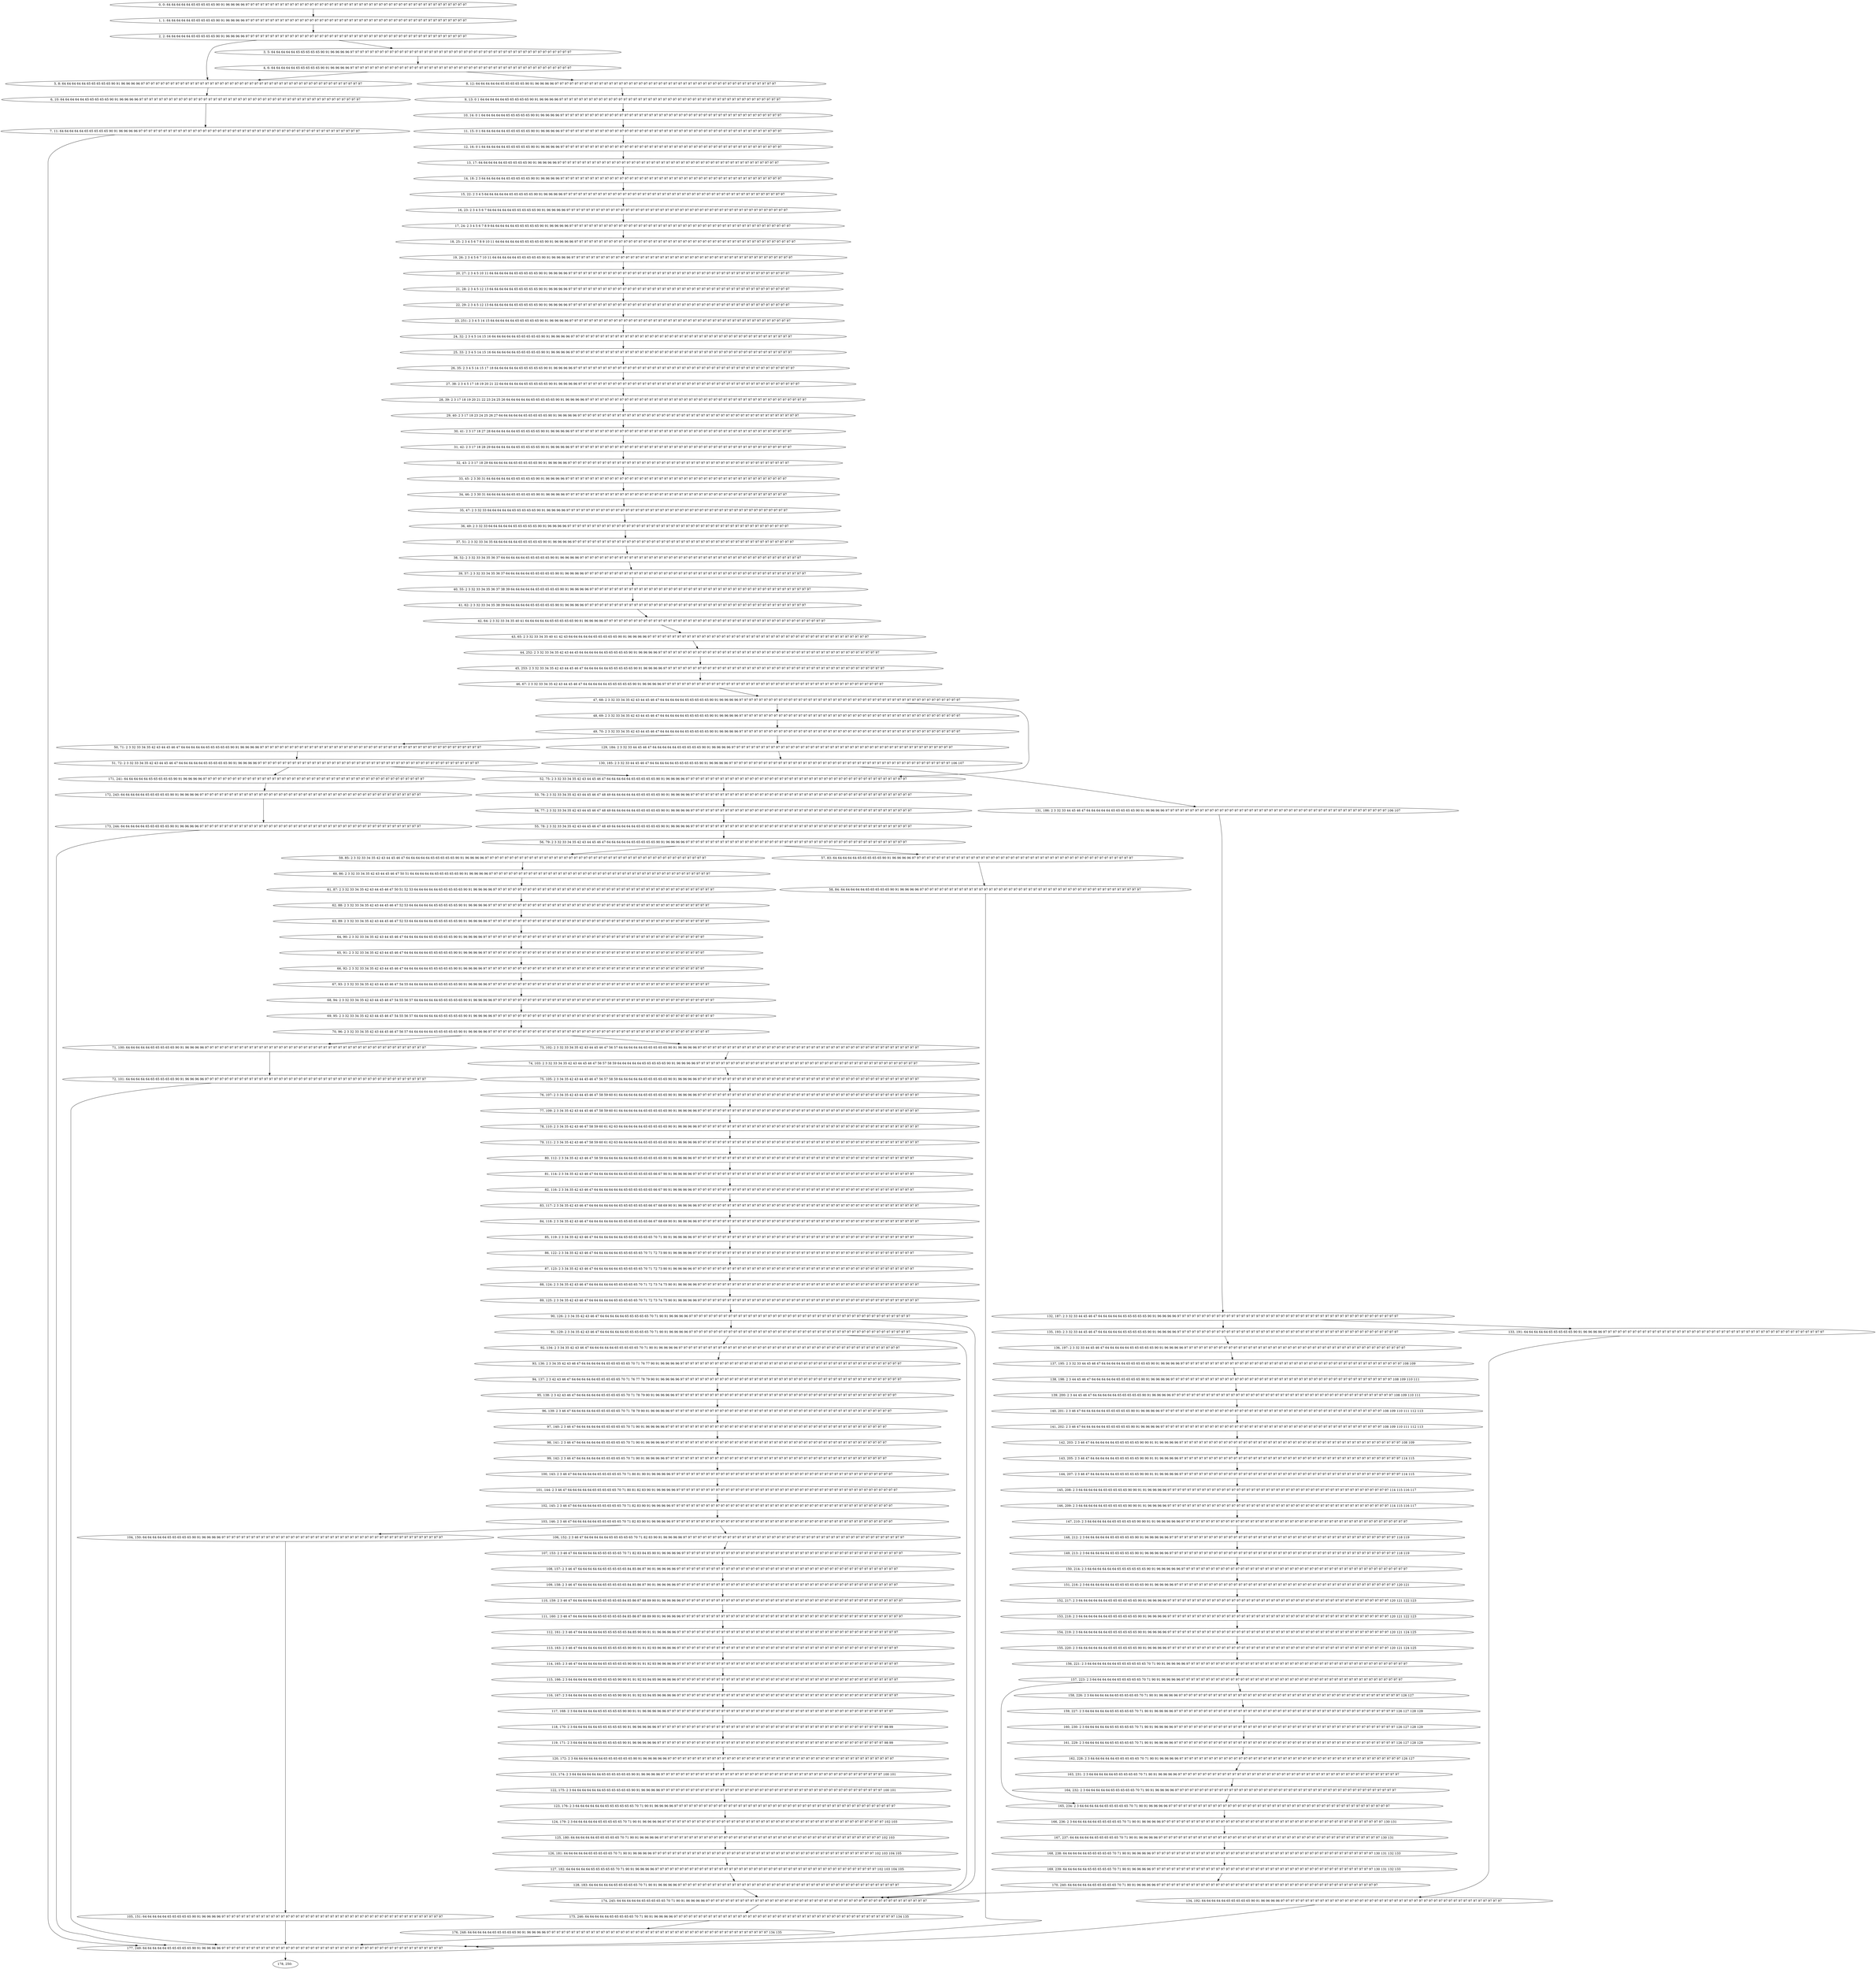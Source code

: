 digraph G {
0[label="0, 0: 64 64 64 64 64 65 65 65 65 65 90 91 96 96 96 96 97 97 97 97 97 97 97 97 97 97 97 97 97 97 97 97 97 97 97 97 97 97 97 97 97 97 97 97 97 97 97 97 97 97 97 97 97 97 97 97 97 97 97 97 97 "];
1[label="1, 1: 64 64 64 64 64 65 65 65 65 65 90 91 96 96 96 96 97 97 97 97 97 97 97 97 97 97 97 97 97 97 97 97 97 97 97 97 97 97 97 97 97 97 97 97 97 97 97 97 97 97 97 97 97 97 97 97 97 97 97 97 97 "];
2[label="2, 2: 64 64 64 64 64 65 65 65 65 65 90 91 96 96 96 96 97 97 97 97 97 97 97 97 97 97 97 97 97 97 97 97 97 97 97 97 97 97 97 97 97 97 97 97 97 97 97 97 97 97 97 97 97 97 97 97 97 97 97 97 97 "];
3[label="3, 5: 64 64 64 64 64 65 65 65 65 65 90 91 96 96 96 96 97 97 97 97 97 97 97 97 97 97 97 97 97 97 97 97 97 97 97 97 97 97 97 97 97 97 97 97 97 97 97 97 97 97 97 97 97 97 97 97 97 97 97 97 97 "];
4[label="4, 6: 64 64 64 64 64 65 65 65 65 65 90 91 96 96 96 96 97 97 97 97 97 97 97 97 97 97 97 97 97 97 97 97 97 97 97 97 97 97 97 97 97 97 97 97 97 97 97 97 97 97 97 97 97 97 97 97 97 97 97 97 97 "];
5[label="5, 8: 64 64 64 64 64 65 65 65 65 65 90 91 96 96 96 96 97 97 97 97 97 97 97 97 97 97 97 97 97 97 97 97 97 97 97 97 97 97 97 97 97 97 97 97 97 97 97 97 97 97 97 97 97 97 97 97 97 97 97 97 97 "];
6[label="6, 10: 64 64 64 64 64 65 65 65 65 65 90 91 96 96 96 96 97 97 97 97 97 97 97 97 97 97 97 97 97 97 97 97 97 97 97 97 97 97 97 97 97 97 97 97 97 97 97 97 97 97 97 97 97 97 97 97 97 97 97 97 97 "];
7[label="7, 11: 64 64 64 64 64 65 65 65 65 65 90 91 96 96 96 96 97 97 97 97 97 97 97 97 97 97 97 97 97 97 97 97 97 97 97 97 97 97 97 97 97 97 97 97 97 97 97 97 97 97 97 97 97 97 97 97 97 97 97 97 97 "];
8[label="8, 12: 64 64 64 64 64 65 65 65 65 65 90 91 96 96 96 96 97 97 97 97 97 97 97 97 97 97 97 97 97 97 97 97 97 97 97 97 97 97 97 97 97 97 97 97 97 97 97 97 97 97 97 97 97 97 97 97 97 97 97 97 97 "];
9[label="9, 13: 0 1 64 64 64 64 64 65 65 65 65 65 90 91 96 96 96 96 97 97 97 97 97 97 97 97 97 97 97 97 97 97 97 97 97 97 97 97 97 97 97 97 97 97 97 97 97 97 97 97 97 97 97 97 97 97 97 97 97 97 97 97 97 "];
10[label="10, 14: 0 1 64 64 64 64 64 65 65 65 65 65 90 91 96 96 96 96 97 97 97 97 97 97 97 97 97 97 97 97 97 97 97 97 97 97 97 97 97 97 97 97 97 97 97 97 97 97 97 97 97 97 97 97 97 97 97 97 97 97 97 97 97 "];
11[label="11, 15: 0 1 64 64 64 64 64 65 65 65 65 65 90 91 96 96 96 96 97 97 97 97 97 97 97 97 97 97 97 97 97 97 97 97 97 97 97 97 97 97 97 97 97 97 97 97 97 97 97 97 97 97 97 97 97 97 97 97 97 97 97 97 97 "];
12[label="12, 16: 0 1 64 64 64 64 64 65 65 65 65 65 90 91 96 96 96 96 97 97 97 97 97 97 97 97 97 97 97 97 97 97 97 97 97 97 97 97 97 97 97 97 97 97 97 97 97 97 97 97 97 97 97 97 97 97 97 97 97 97 97 97 97 "];
13[label="13, 17: 64 64 64 64 64 65 65 65 65 65 90 91 96 96 96 96 97 97 97 97 97 97 97 97 97 97 97 97 97 97 97 97 97 97 97 97 97 97 97 97 97 97 97 97 97 97 97 97 97 97 97 97 97 97 97 97 97 97 97 97 97 "];
14[label="14, 18: 2 3 64 64 64 64 64 65 65 65 65 65 90 91 96 96 96 96 97 97 97 97 97 97 97 97 97 97 97 97 97 97 97 97 97 97 97 97 97 97 97 97 97 97 97 97 97 97 97 97 97 97 97 97 97 97 97 97 97 97 97 97 97 "];
15[label="15, 22: 2 3 4 5 64 64 64 64 64 65 65 65 65 65 90 91 96 96 96 96 97 97 97 97 97 97 97 97 97 97 97 97 97 97 97 97 97 97 97 97 97 97 97 97 97 97 97 97 97 97 97 97 97 97 97 97 97 97 97 97 97 97 97 97 97 "];
16[label="16, 23: 2 3 4 5 6 7 64 64 64 64 64 65 65 65 65 65 90 91 96 96 96 96 97 97 97 97 97 97 97 97 97 97 97 97 97 97 97 97 97 97 97 97 97 97 97 97 97 97 97 97 97 97 97 97 97 97 97 97 97 97 97 97 97 97 97 97 97 "];
17[label="17, 24: 2 3 4 5 6 7 8 9 64 64 64 64 64 65 65 65 65 65 90 91 96 96 96 96 97 97 97 97 97 97 97 97 97 97 97 97 97 97 97 97 97 97 97 97 97 97 97 97 97 97 97 97 97 97 97 97 97 97 97 97 97 97 97 97 97 97 97 97 97 "];
18[label="18, 25: 2 3 4 5 6 7 8 9 10 11 64 64 64 64 64 65 65 65 65 65 90 91 96 96 96 96 97 97 97 97 97 97 97 97 97 97 97 97 97 97 97 97 97 97 97 97 97 97 97 97 97 97 97 97 97 97 97 97 97 97 97 97 97 97 97 97 97 97 97 97 97 "];
19[label="19, 26: 2 3 4 5 6 7 10 11 64 64 64 64 64 65 65 65 65 65 90 91 96 96 96 96 97 97 97 97 97 97 97 97 97 97 97 97 97 97 97 97 97 97 97 97 97 97 97 97 97 97 97 97 97 97 97 97 97 97 97 97 97 97 97 97 97 97 97 97 97 "];
20[label="20, 27: 2 3 4 5 10 11 64 64 64 64 64 65 65 65 65 65 90 91 96 96 96 96 97 97 97 97 97 97 97 97 97 97 97 97 97 97 97 97 97 97 97 97 97 97 97 97 97 97 97 97 97 97 97 97 97 97 97 97 97 97 97 97 97 97 97 97 97 "];
21[label="21, 28: 2 3 4 5 12 13 64 64 64 64 64 65 65 65 65 65 90 91 96 96 96 96 97 97 97 97 97 97 97 97 97 97 97 97 97 97 97 97 97 97 97 97 97 97 97 97 97 97 97 97 97 97 97 97 97 97 97 97 97 97 97 97 97 97 97 97 97 "];
22[label="22, 29: 2 3 4 5 12 13 64 64 64 64 64 65 65 65 65 65 90 91 96 96 96 96 97 97 97 97 97 97 97 97 97 97 97 97 97 97 97 97 97 97 97 97 97 97 97 97 97 97 97 97 97 97 97 97 97 97 97 97 97 97 97 97 97 97 97 97 97 "];
23[label="23, 251: 2 3 4 5 14 15 64 64 64 64 64 65 65 65 65 65 90 91 96 96 96 96 97 97 97 97 97 97 97 97 97 97 97 97 97 97 97 97 97 97 97 97 97 97 97 97 97 97 97 97 97 97 97 97 97 97 97 97 97 97 97 97 97 97 97 97 97 "];
24[label="24, 32: 2 3 4 5 14 15 16 64 64 64 64 64 65 65 65 65 65 90 91 96 96 96 96 97 97 97 97 97 97 97 97 97 97 97 97 97 97 97 97 97 97 97 97 97 97 97 97 97 97 97 97 97 97 97 97 97 97 97 97 97 97 97 97 97 97 97 97 97 "];
25[label="25, 33: 2 3 4 5 14 15 16 64 64 64 64 64 65 65 65 65 65 90 91 96 96 96 96 97 97 97 97 97 97 97 97 97 97 97 97 97 97 97 97 97 97 97 97 97 97 97 97 97 97 97 97 97 97 97 97 97 97 97 97 97 97 97 97 97 97 97 97 97 "];
26[label="26, 35: 2 3 4 5 14 15 17 18 64 64 64 64 64 65 65 65 65 65 90 91 96 96 96 96 97 97 97 97 97 97 97 97 97 97 97 97 97 97 97 97 97 97 97 97 97 97 97 97 97 97 97 97 97 97 97 97 97 97 97 97 97 97 97 97 97 97 97 97 97 "];
27[label="27, 38: 2 3 4 5 17 18 19 20 21 22 64 64 64 64 64 65 65 65 65 65 90 91 96 96 96 96 97 97 97 97 97 97 97 97 97 97 97 97 97 97 97 97 97 97 97 97 97 97 97 97 97 97 97 97 97 97 97 97 97 97 97 97 97 97 97 97 97 97 97 97 97 "];
28[label="28, 39: 2 3 17 18 19 20 21 22 23 24 25 26 64 64 64 64 64 65 65 65 65 65 90 91 96 96 96 96 97 97 97 97 97 97 97 97 97 97 97 97 97 97 97 97 97 97 97 97 97 97 97 97 97 97 97 97 97 97 97 97 97 97 97 97 97 97 97 97 97 97 97 97 97 "];
29[label="29, 40: 2 3 17 18 23 24 25 26 27 64 64 64 64 64 65 65 65 65 65 90 91 96 96 96 96 97 97 97 97 97 97 97 97 97 97 97 97 97 97 97 97 97 97 97 97 97 97 97 97 97 97 97 97 97 97 97 97 97 97 97 97 97 97 97 97 97 97 97 97 97 "];
30[label="30, 41: 2 3 17 18 27 28 64 64 64 64 64 65 65 65 65 65 90 91 96 96 96 96 97 97 97 97 97 97 97 97 97 97 97 97 97 97 97 97 97 97 97 97 97 97 97 97 97 97 97 97 97 97 97 97 97 97 97 97 97 97 97 97 97 97 97 97 97 "];
31[label="31, 42: 2 3 17 18 28 29 64 64 64 64 64 65 65 65 65 65 90 91 96 96 96 96 97 97 97 97 97 97 97 97 97 97 97 97 97 97 97 97 97 97 97 97 97 97 97 97 97 97 97 97 97 97 97 97 97 97 97 97 97 97 97 97 97 97 97 97 97 "];
32[label="32, 43: 2 3 17 18 29 64 64 64 64 64 65 65 65 65 65 90 91 96 96 96 96 97 97 97 97 97 97 97 97 97 97 97 97 97 97 97 97 97 97 97 97 97 97 97 97 97 97 97 97 97 97 97 97 97 97 97 97 97 97 97 97 97 97 97 97 97 "];
33[label="33, 45: 2 3 30 31 64 64 64 64 64 65 65 65 65 65 90 91 96 96 96 96 97 97 97 97 97 97 97 97 97 97 97 97 97 97 97 97 97 97 97 97 97 97 97 97 97 97 97 97 97 97 97 97 97 97 97 97 97 97 97 97 97 97 97 97 97 "];
34[label="34, 46: 2 3 30 31 64 64 64 64 64 65 65 65 65 65 90 91 96 96 96 96 97 97 97 97 97 97 97 97 97 97 97 97 97 97 97 97 97 97 97 97 97 97 97 97 97 97 97 97 97 97 97 97 97 97 97 97 97 97 97 97 97 97 97 97 97 "];
35[label="35, 47: 2 3 32 33 64 64 64 64 64 65 65 65 65 65 90 91 96 96 96 96 97 97 97 97 97 97 97 97 97 97 97 97 97 97 97 97 97 97 97 97 97 97 97 97 97 97 97 97 97 97 97 97 97 97 97 97 97 97 97 97 97 97 97 97 97 "];
36[label="36, 49: 2 3 32 33 64 64 64 64 64 65 65 65 65 65 90 91 96 96 96 96 97 97 97 97 97 97 97 97 97 97 97 97 97 97 97 97 97 97 97 97 97 97 97 97 97 97 97 97 97 97 97 97 97 97 97 97 97 97 97 97 97 97 97 97 97 "];
37[label="37, 51: 2 3 32 33 34 35 64 64 64 64 64 65 65 65 65 65 90 91 96 96 96 96 97 97 97 97 97 97 97 97 97 97 97 97 97 97 97 97 97 97 97 97 97 97 97 97 97 97 97 97 97 97 97 97 97 97 97 97 97 97 97 97 97 97 97 97 97 "];
38[label="38, 52: 2 3 32 33 34 35 36 37 64 64 64 64 64 65 65 65 65 65 90 91 96 96 96 96 97 97 97 97 97 97 97 97 97 97 97 97 97 97 97 97 97 97 97 97 97 97 97 97 97 97 97 97 97 97 97 97 97 97 97 97 97 97 97 97 97 97 97 97 97 "];
39[label="39, 57: 2 3 32 33 34 35 36 37 64 64 64 64 64 65 65 65 65 65 90 91 96 96 96 96 97 97 97 97 97 97 97 97 97 97 97 97 97 97 97 97 97 97 97 97 97 97 97 97 97 97 97 97 97 97 97 97 97 97 97 97 97 97 97 97 97 97 97 97 97 "];
40[label="40, 55: 2 3 32 33 34 35 36 37 38 39 64 64 64 64 64 65 65 65 65 65 90 91 96 96 96 96 97 97 97 97 97 97 97 97 97 97 97 97 97 97 97 97 97 97 97 97 97 97 97 97 97 97 97 97 97 97 97 97 97 97 97 97 97 97 97 97 97 97 97 97 97 "];
41[label="41, 62: 2 3 32 33 34 35 38 39 64 64 64 64 64 65 65 65 65 65 90 91 96 96 96 96 97 97 97 97 97 97 97 97 97 97 97 97 97 97 97 97 97 97 97 97 97 97 97 97 97 97 97 97 97 97 97 97 97 97 97 97 97 97 97 97 97 97 97 97 97 "];
42[label="42, 64: 2 3 32 33 34 35 40 41 64 64 64 64 64 65 65 65 65 65 90 91 96 96 96 96 97 97 97 97 97 97 97 97 97 97 97 97 97 97 97 97 97 97 97 97 97 97 97 97 97 97 97 97 97 97 97 97 97 97 97 97 97 97 97 97 97 97 97 97 97 "];
43[label="43, 65: 2 3 32 33 34 35 40 41 42 43 64 64 64 64 64 65 65 65 65 65 90 91 96 96 96 96 97 97 97 97 97 97 97 97 97 97 97 97 97 97 97 97 97 97 97 97 97 97 97 97 97 97 97 97 97 97 97 97 97 97 97 97 97 97 97 97 97 97 97 97 97 "];
44[label="44, 252: 2 3 32 33 34 35 42 43 44 45 64 64 64 64 64 65 65 65 65 65 90 91 96 96 96 96 97 97 97 97 97 97 97 97 97 97 97 97 97 97 97 97 97 97 97 97 97 97 97 97 97 97 97 97 97 97 97 97 97 97 97 97 97 97 97 97 97 97 97 97 97 "];
45[label="45, 253: 2 3 32 33 34 35 42 43 44 45 46 47 64 64 64 64 64 65 65 65 65 65 90 91 96 96 96 96 97 97 97 97 97 97 97 97 97 97 97 97 97 97 97 97 97 97 97 97 97 97 97 97 97 97 97 97 97 97 97 97 97 97 97 97 97 97 97 97 97 97 97 97 97 "];
46[label="46, 67: 2 3 32 33 34 35 42 43 44 45 46 47 64 64 64 64 64 65 65 65 65 65 90 91 96 96 96 96 97 97 97 97 97 97 97 97 97 97 97 97 97 97 97 97 97 97 97 97 97 97 97 97 97 97 97 97 97 97 97 97 97 97 97 97 97 97 97 97 97 97 97 97 97 "];
47[label="47, 68: 2 3 32 33 34 35 42 43 44 45 46 47 64 64 64 64 64 65 65 65 65 65 90 91 96 96 96 96 97 97 97 97 97 97 97 97 97 97 97 97 97 97 97 97 97 97 97 97 97 97 97 97 97 97 97 97 97 97 97 97 97 97 97 97 97 97 97 97 97 97 97 97 97 "];
48[label="48, 69: 2 3 32 33 34 35 42 43 44 45 46 47 64 64 64 64 64 65 65 65 65 65 90 91 96 96 96 96 97 97 97 97 97 97 97 97 97 97 97 97 97 97 97 97 97 97 97 97 97 97 97 97 97 97 97 97 97 97 97 97 97 97 97 97 97 97 97 97 97 97 97 97 97 "];
49[label="49, 70: 2 3 32 33 34 35 42 43 44 45 46 47 64 64 64 64 64 65 65 65 65 65 90 91 96 96 96 96 97 97 97 97 97 97 97 97 97 97 97 97 97 97 97 97 97 97 97 97 97 97 97 97 97 97 97 97 97 97 97 97 97 97 97 97 97 97 97 97 97 97 97 97 97 "];
50[label="50, 71: 2 3 32 33 34 35 42 43 44 45 46 47 64 64 64 64 64 65 65 65 65 65 90 91 96 96 96 96 97 97 97 97 97 97 97 97 97 97 97 97 97 97 97 97 97 97 97 97 97 97 97 97 97 97 97 97 97 97 97 97 97 97 97 97 97 97 97 97 97 97 97 97 97 "];
51[label="51, 72: 2 3 32 33 34 35 42 43 44 45 46 47 64 64 64 64 64 65 65 65 65 65 90 91 96 96 96 96 97 97 97 97 97 97 97 97 97 97 97 97 97 97 97 97 97 97 97 97 97 97 97 97 97 97 97 97 97 97 97 97 97 97 97 97 97 97 97 97 97 97 97 97 97 "];
52[label="52, 75: 2 3 32 33 34 35 42 43 44 45 46 47 64 64 64 64 64 65 65 65 65 65 90 91 96 96 96 96 97 97 97 97 97 97 97 97 97 97 97 97 97 97 97 97 97 97 97 97 97 97 97 97 97 97 97 97 97 97 97 97 97 97 97 97 97 97 97 97 97 97 97 97 97 "];
53[label="53, 76: 2 3 32 33 34 35 42 43 44 45 46 47 48 49 64 64 64 64 64 65 65 65 65 65 90 91 96 96 96 96 97 97 97 97 97 97 97 97 97 97 97 97 97 97 97 97 97 97 97 97 97 97 97 97 97 97 97 97 97 97 97 97 97 97 97 97 97 97 97 97 97 97 97 97 97 "];
54[label="54, 77: 2 3 32 33 34 35 42 43 44 45 46 47 48 49 64 64 64 64 64 65 65 65 65 65 90 91 96 96 96 96 97 97 97 97 97 97 97 97 97 97 97 97 97 97 97 97 97 97 97 97 97 97 97 97 97 97 97 97 97 97 97 97 97 97 97 97 97 97 97 97 97 97 97 97 97 "];
55[label="55, 78: 2 3 32 33 34 35 42 43 44 45 46 47 48 49 64 64 64 64 64 65 65 65 65 65 90 91 96 96 96 96 97 97 97 97 97 97 97 97 97 97 97 97 97 97 97 97 97 97 97 97 97 97 97 97 97 97 97 97 97 97 97 97 97 97 97 97 97 97 97 97 97 97 97 97 97 "];
56[label="56, 79: 2 3 32 33 34 35 42 43 44 45 46 47 64 64 64 64 64 65 65 65 65 65 90 91 96 96 96 96 97 97 97 97 97 97 97 97 97 97 97 97 97 97 97 97 97 97 97 97 97 97 97 97 97 97 97 97 97 97 97 97 97 97 97 97 97 97 97 97 97 97 97 97 97 "];
57[label="57, 83: 64 64 64 64 64 65 65 65 65 65 90 91 96 96 96 96 97 97 97 97 97 97 97 97 97 97 97 97 97 97 97 97 97 97 97 97 97 97 97 97 97 97 97 97 97 97 97 97 97 97 97 97 97 97 97 97 97 97 97 97 97 "];
58[label="58, 84: 64 64 64 64 64 65 65 65 65 65 90 91 96 96 96 96 97 97 97 97 97 97 97 97 97 97 97 97 97 97 97 97 97 97 97 97 97 97 97 97 97 97 97 97 97 97 97 97 97 97 97 97 97 97 97 97 97 97 97 97 97 "];
59[label="59, 85: 2 3 32 33 34 35 42 43 44 45 46 47 64 64 64 64 64 65 65 65 65 65 90 91 96 96 96 96 97 97 97 97 97 97 97 97 97 97 97 97 97 97 97 97 97 97 97 97 97 97 97 97 97 97 97 97 97 97 97 97 97 97 97 97 97 97 97 97 97 97 97 97 97 "];
60[label="60, 86: 2 3 32 33 34 35 42 43 44 45 46 47 50 51 64 64 64 64 64 65 65 65 65 65 90 91 96 96 96 96 97 97 97 97 97 97 97 97 97 97 97 97 97 97 97 97 97 97 97 97 97 97 97 97 97 97 97 97 97 97 97 97 97 97 97 97 97 97 97 97 97 97 97 97 97 "];
61[label="61, 87: 2 3 32 33 34 35 42 43 44 45 46 47 50 51 52 53 64 64 64 64 64 65 65 65 65 65 90 91 96 96 96 96 97 97 97 97 97 97 97 97 97 97 97 97 97 97 97 97 97 97 97 97 97 97 97 97 97 97 97 97 97 97 97 97 97 97 97 97 97 97 97 97 97 97 97 97 97 "];
62[label="62, 88: 2 3 32 33 34 35 42 43 44 45 46 47 52 53 64 64 64 64 64 65 65 65 65 65 90 91 96 96 96 96 97 97 97 97 97 97 97 97 97 97 97 97 97 97 97 97 97 97 97 97 97 97 97 97 97 97 97 97 97 97 97 97 97 97 97 97 97 97 97 97 97 97 97 97 97 "];
63[label="63, 89: 2 3 32 33 34 35 42 43 44 45 46 47 52 53 64 64 64 64 64 65 65 65 65 65 90 91 96 96 96 96 97 97 97 97 97 97 97 97 97 97 97 97 97 97 97 97 97 97 97 97 97 97 97 97 97 97 97 97 97 97 97 97 97 97 97 97 97 97 97 97 97 97 97 97 97 "];
64[label="64, 90: 2 3 32 33 34 35 42 43 44 45 46 47 64 64 64 64 64 65 65 65 65 65 90 91 96 96 96 96 97 97 97 97 97 97 97 97 97 97 97 97 97 97 97 97 97 97 97 97 97 97 97 97 97 97 97 97 97 97 97 97 97 97 97 97 97 97 97 97 97 97 97 97 97 "];
65[label="65, 91: 2 3 32 33 34 35 42 43 44 45 46 47 64 64 64 64 64 65 65 65 65 65 90 91 96 96 96 96 97 97 97 97 97 97 97 97 97 97 97 97 97 97 97 97 97 97 97 97 97 97 97 97 97 97 97 97 97 97 97 97 97 97 97 97 97 97 97 97 97 97 97 97 97 "];
66[label="66, 92: 2 3 32 33 34 35 42 43 44 45 46 47 64 64 64 64 64 65 65 65 65 65 90 91 96 96 96 96 97 97 97 97 97 97 97 97 97 97 97 97 97 97 97 97 97 97 97 97 97 97 97 97 97 97 97 97 97 97 97 97 97 97 97 97 97 97 97 97 97 97 97 97 97 "];
67[label="67, 93: 2 3 32 33 34 35 42 43 44 45 46 47 54 55 64 64 64 64 64 65 65 65 65 65 90 91 96 96 96 96 97 97 97 97 97 97 97 97 97 97 97 97 97 97 97 97 97 97 97 97 97 97 97 97 97 97 97 97 97 97 97 97 97 97 97 97 97 97 97 97 97 97 97 97 97 "];
68[label="68, 94: 2 3 32 33 34 35 42 43 44 45 46 47 54 55 56 57 64 64 64 64 64 65 65 65 65 65 90 91 96 96 96 96 97 97 97 97 97 97 97 97 97 97 97 97 97 97 97 97 97 97 97 97 97 97 97 97 97 97 97 97 97 97 97 97 97 97 97 97 97 97 97 97 97 97 97 97 97 "];
69[label="69, 95: 2 3 32 33 34 35 42 43 44 45 46 47 54 55 56 57 64 64 64 64 64 65 65 65 65 65 90 91 96 96 96 96 97 97 97 97 97 97 97 97 97 97 97 97 97 97 97 97 97 97 97 97 97 97 97 97 97 97 97 97 97 97 97 97 97 97 97 97 97 97 97 97 97 97 97 97 97 "];
70[label="70, 96: 2 3 32 33 34 35 42 43 44 45 46 47 56 57 64 64 64 64 64 65 65 65 65 65 90 91 96 96 96 96 97 97 97 97 97 97 97 97 97 97 97 97 97 97 97 97 97 97 97 97 97 97 97 97 97 97 97 97 97 97 97 97 97 97 97 97 97 97 97 97 97 97 97 97 97 "];
71[label="71, 100: 64 64 64 64 64 65 65 65 65 65 90 91 96 96 96 96 97 97 97 97 97 97 97 97 97 97 97 97 97 97 97 97 97 97 97 97 97 97 97 97 97 97 97 97 97 97 97 97 97 97 97 97 97 97 97 97 97 97 97 97 97 "];
72[label="72, 101: 64 64 64 64 64 65 65 65 65 65 90 91 96 96 96 96 97 97 97 97 97 97 97 97 97 97 97 97 97 97 97 97 97 97 97 97 97 97 97 97 97 97 97 97 97 97 97 97 97 97 97 97 97 97 97 97 97 97 97 97 97 "];
73[label="73, 102: 2 3 32 33 34 35 42 43 44 45 46 47 56 57 64 64 64 64 64 65 65 65 65 65 90 91 96 96 96 96 97 97 97 97 97 97 97 97 97 97 97 97 97 97 97 97 97 97 97 97 97 97 97 97 97 97 97 97 97 97 97 97 97 97 97 97 97 97 97 97 97 97 97 97 97 "];
74[label="74, 103: 2 3 32 33 34 35 42 43 44 45 46 47 56 57 58 59 64 64 64 64 64 65 65 65 65 65 90 91 96 96 96 96 97 97 97 97 97 97 97 97 97 97 97 97 97 97 97 97 97 97 97 97 97 97 97 97 97 97 97 97 97 97 97 97 97 97 97 97 97 97 97 97 97 97 97 97 97 "];
75[label="75, 105: 2 3 34 35 42 43 44 45 46 47 56 57 58 59 64 64 64 64 64 65 65 65 65 65 90 91 96 96 96 96 97 97 97 97 97 97 97 97 97 97 97 97 97 97 97 97 97 97 97 97 97 97 97 97 97 97 97 97 97 97 97 97 97 97 97 97 97 97 97 97 97 97 97 97 97 "];
76[label="76, 107: 2 3 34 35 42 43 44 45 46 47 58 59 60 61 64 64 64 64 64 65 65 65 65 65 90 91 96 96 96 96 97 97 97 97 97 97 97 97 97 97 97 97 97 97 97 97 97 97 97 97 97 97 97 97 97 97 97 97 97 97 97 97 97 97 97 97 97 97 97 97 97 97 97 97 97 "];
77[label="77, 109: 2 3 34 35 42 43 44 45 46 47 58 59 60 61 64 64 64 64 64 65 65 65 65 65 90 91 96 96 96 96 97 97 97 97 97 97 97 97 97 97 97 97 97 97 97 97 97 97 97 97 97 97 97 97 97 97 97 97 97 97 97 97 97 97 97 97 97 97 97 97 97 97 97 97 97 "];
78[label="78, 110: 2 3 34 35 42 43 46 47 58 59 60 61 62 63 64 64 64 64 64 65 65 65 65 65 90 91 96 96 96 96 97 97 97 97 97 97 97 97 97 97 97 97 97 97 97 97 97 97 97 97 97 97 97 97 97 97 97 97 97 97 97 97 97 97 97 97 97 97 97 97 97 97 97 97 97 "];
79[label="79, 111: 2 3 34 35 42 43 46 47 58 59 60 61 62 63 64 64 64 64 64 65 65 65 65 65 90 91 96 96 96 96 97 97 97 97 97 97 97 97 97 97 97 97 97 97 97 97 97 97 97 97 97 97 97 97 97 97 97 97 97 97 97 97 97 97 97 97 97 97 97 97 97 97 97 97 97 "];
80[label="80, 112: 2 3 34 35 42 43 46 47 58 59 64 64 64 64 64 64 65 65 65 65 65 65 90 91 96 96 96 96 97 97 97 97 97 97 97 97 97 97 97 97 97 97 97 97 97 97 97 97 97 97 97 97 97 97 97 97 97 97 97 97 97 97 97 97 97 97 97 97 97 97 97 97 97 "];
81[label="81, 114: 2 3 34 35 42 43 46 47 64 64 64 64 64 64 65 65 65 65 65 65 66 67 90 91 96 96 96 96 97 97 97 97 97 97 97 97 97 97 97 97 97 97 97 97 97 97 97 97 97 97 97 97 97 97 97 97 97 97 97 97 97 97 97 97 97 97 97 97 97 97 97 97 97 "];
82[label="82, 116: 2 3 34 35 42 43 46 47 64 64 64 64 64 64 65 65 65 65 65 65 66 67 90 91 96 96 96 96 97 97 97 97 97 97 97 97 97 97 97 97 97 97 97 97 97 97 97 97 97 97 97 97 97 97 97 97 97 97 97 97 97 97 97 97 97 97 97 97 97 97 97 97 97 "];
83[label="83, 117: 2 3 34 35 42 43 46 47 64 64 64 64 64 64 65 65 65 65 65 65 66 67 68 69 90 91 96 96 96 96 97 97 97 97 97 97 97 97 97 97 97 97 97 97 97 97 97 97 97 97 97 97 97 97 97 97 97 97 97 97 97 97 97 97 97 97 97 97 97 97 97 97 97 97 97 "];
84[label="84, 118: 2 3 34 35 42 43 46 47 64 64 64 64 64 64 65 65 65 65 65 65 66 67 68 69 90 91 96 96 96 96 97 97 97 97 97 97 97 97 97 97 97 97 97 97 97 97 97 97 97 97 97 97 97 97 97 97 97 97 97 97 97 97 97 97 97 97 97 97 97 97 97 97 97 97 97 "];
85[label="85, 119: 2 3 34 35 42 43 46 47 64 64 64 64 64 64 65 65 65 65 65 65 70 71 90 91 96 96 96 96 97 97 97 97 97 97 97 97 97 97 97 97 97 97 97 97 97 97 97 97 97 97 97 97 97 97 97 97 97 97 97 97 97 97 97 97 97 97 97 97 97 97 97 97 97 "];
86[label="86, 122: 2 3 34 35 42 43 46 47 64 64 64 64 64 65 65 65 65 65 70 71 72 73 90 91 96 96 96 96 97 97 97 97 97 97 97 97 97 97 97 97 97 97 97 97 97 97 97 97 97 97 97 97 97 97 97 97 97 97 97 97 97 97 97 97 97 97 97 97 97 97 97 97 97 "];
87[label="87, 123: 2 3 34 35 42 43 46 47 64 64 64 64 64 65 65 65 65 65 70 71 72 73 90 91 96 96 96 96 97 97 97 97 97 97 97 97 97 97 97 97 97 97 97 97 97 97 97 97 97 97 97 97 97 97 97 97 97 97 97 97 97 97 97 97 97 97 97 97 97 97 97 97 97 "];
88[label="88, 124: 2 3 34 35 42 43 46 47 64 64 64 64 64 65 65 65 65 65 70 71 72 73 74 75 90 91 96 96 96 96 97 97 97 97 97 97 97 97 97 97 97 97 97 97 97 97 97 97 97 97 97 97 97 97 97 97 97 97 97 97 97 97 97 97 97 97 97 97 97 97 97 97 97 97 97 "];
89[label="89, 125: 2 3 34 35 42 43 46 47 64 64 64 64 64 65 65 65 65 65 70 71 72 73 74 75 90 91 96 96 96 96 97 97 97 97 97 97 97 97 97 97 97 97 97 97 97 97 97 97 97 97 97 97 97 97 97 97 97 97 97 97 97 97 97 97 97 97 97 97 97 97 97 97 97 97 97 "];
90[label="90, 126: 2 3 34 35 42 43 46 47 64 64 64 64 64 65 65 65 65 65 70 71 90 91 96 96 96 96 97 97 97 97 97 97 97 97 97 97 97 97 97 97 97 97 97 97 97 97 97 97 97 97 97 97 97 97 97 97 97 97 97 97 97 97 97 97 97 97 97 97 97 97 97 "];
91[label="91, 129: 2 3 34 35 42 43 46 47 64 64 64 64 64 65 65 65 65 65 70 71 90 91 96 96 96 96 97 97 97 97 97 97 97 97 97 97 97 97 97 97 97 97 97 97 97 97 97 97 97 97 97 97 97 97 97 97 97 97 97 97 97 97 97 97 97 97 97 97 97 97 97 "];
92[label="92, 134: 2 3 34 35 42 43 46 47 64 64 64 64 64 65 65 65 65 65 70 71 90 91 96 96 96 96 97 97 97 97 97 97 97 97 97 97 97 97 97 97 97 97 97 97 97 97 97 97 97 97 97 97 97 97 97 97 97 97 97 97 97 97 97 97 97 97 97 97 97 97 97 "];
93[label="93, 136: 2 3 34 35 42 43 46 47 64 64 64 64 64 65 65 65 65 65 70 71 76 77 90 91 96 96 96 96 97 97 97 97 97 97 97 97 97 97 97 97 97 97 97 97 97 97 97 97 97 97 97 97 97 97 97 97 97 97 97 97 97 97 97 97 97 97 97 97 97 97 97 97 97 "];
94[label="94, 137: 2 3 42 43 46 47 64 64 64 64 64 65 65 65 65 65 70 71 76 77 78 79 90 91 96 96 96 96 97 97 97 97 97 97 97 97 97 97 97 97 97 97 97 97 97 97 97 97 97 97 97 97 97 97 97 97 97 97 97 97 97 97 97 97 97 97 97 97 97 97 97 97 97 "];
95[label="95, 138: 2 3 42 43 46 47 64 64 64 64 64 65 65 65 65 65 70 71 78 79 90 91 96 96 96 96 97 97 97 97 97 97 97 97 97 97 97 97 97 97 97 97 97 97 97 97 97 97 97 97 97 97 97 97 97 97 97 97 97 97 97 97 97 97 97 97 97 97 97 97 97 "];
96[label="96, 139: 2 3 46 47 64 64 64 64 64 65 65 65 65 65 70 71 78 79 90 91 96 96 96 96 97 97 97 97 97 97 97 97 97 97 97 97 97 97 97 97 97 97 97 97 97 97 97 97 97 97 97 97 97 97 97 97 97 97 97 97 97 97 97 97 97 97 97 97 97 "];
97[label="97, 140: 2 3 46 47 64 64 64 64 64 65 65 65 65 65 70 71 90 91 96 96 96 96 97 97 97 97 97 97 97 97 97 97 97 97 97 97 97 97 97 97 97 97 97 97 97 97 97 97 97 97 97 97 97 97 97 97 97 97 97 97 97 97 97 97 97 97 97 "];
98[label="98, 141: 2 3 46 47 64 64 64 64 64 65 65 65 65 65 70 71 90 91 96 96 96 96 97 97 97 97 97 97 97 97 97 97 97 97 97 97 97 97 97 97 97 97 97 97 97 97 97 97 97 97 97 97 97 97 97 97 97 97 97 97 97 97 97 97 97 97 97 "];
99[label="99, 142: 2 3 46 47 64 64 64 64 64 65 65 65 65 65 70 71 90 91 96 96 96 96 97 97 97 97 97 97 97 97 97 97 97 97 97 97 97 97 97 97 97 97 97 97 97 97 97 97 97 97 97 97 97 97 97 97 97 97 97 97 97 97 97 97 97 97 97 "];
100[label="100, 143: 2 3 46 47 64 64 64 64 64 65 65 65 65 65 70 71 80 81 90 91 96 96 96 96 97 97 97 97 97 97 97 97 97 97 97 97 97 97 97 97 97 97 97 97 97 97 97 97 97 97 97 97 97 97 97 97 97 97 97 97 97 97 97 97 97 97 97 97 97 "];
101[label="101, 144: 2 3 46 47 64 64 64 64 64 65 65 65 65 65 70 71 80 81 82 83 90 91 96 96 96 96 97 97 97 97 97 97 97 97 97 97 97 97 97 97 97 97 97 97 97 97 97 97 97 97 97 97 97 97 97 97 97 97 97 97 97 97 97 97 97 97 97 97 97 97 97 "];
102[label="102, 145: 2 3 46 47 64 64 64 64 64 65 65 65 65 65 70 71 82 83 90 91 96 96 96 96 97 97 97 97 97 97 97 97 97 97 97 97 97 97 97 97 97 97 97 97 97 97 97 97 97 97 97 97 97 97 97 97 97 97 97 97 97 97 97 97 97 97 97 97 97 "];
103[label="103, 146: 2 3 46 47 64 64 64 64 64 65 65 65 65 65 70 71 82 83 90 91 96 96 96 96 97 97 97 97 97 97 97 97 97 97 97 97 97 97 97 97 97 97 97 97 97 97 97 97 97 97 97 97 97 97 97 97 97 97 97 97 97 97 97 97 97 97 97 97 97 "];
104[label="104, 150: 64 64 64 64 64 65 65 65 65 65 90 91 96 96 96 96 97 97 97 97 97 97 97 97 97 97 97 97 97 97 97 97 97 97 97 97 97 97 97 97 97 97 97 97 97 97 97 97 97 97 97 97 97 97 97 97 97 97 97 97 97 "];
105[label="105, 151: 64 64 64 64 64 65 65 65 65 65 90 91 96 96 96 96 97 97 97 97 97 97 97 97 97 97 97 97 97 97 97 97 97 97 97 97 97 97 97 97 97 97 97 97 97 97 97 97 97 97 97 97 97 97 97 97 97 97 97 97 97 "];
106[label="106, 152: 2 3 46 47 64 64 64 64 64 65 65 65 65 65 70 71 82 83 90 91 96 96 96 96 97 97 97 97 97 97 97 97 97 97 97 97 97 97 97 97 97 97 97 97 97 97 97 97 97 97 97 97 97 97 97 97 97 97 97 97 97 97 97 97 97 97 97 97 97 "];
107[label="107, 153: 2 3 46 47 64 64 64 64 64 65 65 65 65 65 70 71 82 83 84 85 90 91 96 96 96 96 97 97 97 97 97 97 97 97 97 97 97 97 97 97 97 97 97 97 97 97 97 97 97 97 97 97 97 97 97 97 97 97 97 97 97 97 97 97 97 97 97 97 97 97 97 "];
108[label="108, 157: 2 3 46 47 64 64 64 64 64 65 65 65 65 65 84 85 86 87 90 91 96 96 96 96 97 97 97 97 97 97 97 97 97 97 97 97 97 97 97 97 97 97 97 97 97 97 97 97 97 97 97 97 97 97 97 97 97 97 97 97 97 97 97 97 97 97 97 97 97 "];
109[label="109, 158: 2 3 46 47 64 64 64 64 64 65 65 65 65 65 84 85 86 87 90 91 96 96 96 96 97 97 97 97 97 97 97 97 97 97 97 97 97 97 97 97 97 97 97 97 97 97 97 97 97 97 97 97 97 97 97 97 97 97 97 97 97 97 97 97 97 97 97 97 97 "];
110[label="110, 159: 2 3 46 47 64 64 64 64 64 65 65 65 65 65 84 85 86 87 88 89 90 91 96 96 96 96 97 97 97 97 97 97 97 97 97 97 97 97 97 97 97 97 97 97 97 97 97 97 97 97 97 97 97 97 97 97 97 97 97 97 97 97 97 97 97 97 97 97 97 97 97 "];
111[label="111, 160: 2 3 46 47 64 64 64 64 64 65 65 65 65 65 84 85 86 87 88 89 90 91 96 96 96 96 97 97 97 97 97 97 97 97 97 97 97 97 97 97 97 97 97 97 97 97 97 97 97 97 97 97 97 97 97 97 97 97 97 97 97 97 97 97 97 97 97 97 97 97 97 "];
112[label="112, 161: 2 3 46 47 64 64 64 64 64 65 65 65 65 65 84 85 90 90 91 91 96 96 96 96 97 97 97 97 97 97 97 97 97 97 97 97 97 97 97 97 97 97 97 97 97 97 97 97 97 97 97 97 97 97 97 97 97 97 97 97 97 97 97 97 97 97 97 97 97 "];
113[label="113, 163: 2 3 46 47 64 64 64 64 64 65 65 65 65 65 90 90 91 91 92 93 96 96 96 96 97 97 97 97 97 97 97 97 97 97 97 97 97 97 97 97 97 97 97 97 97 97 97 97 97 97 97 97 97 97 97 97 97 97 97 97 97 97 97 97 97 97 97 97 97 "];
114[label="114, 165: 2 3 46 47 64 64 64 64 64 65 65 65 65 65 90 90 91 91 92 93 96 96 96 96 97 97 97 97 97 97 97 97 97 97 97 97 97 97 97 97 97 97 97 97 97 97 97 97 97 97 97 97 97 97 97 97 97 97 97 97 97 97 97 97 97 97 97 97 97 "];
115[label="115, 166: 2 3 64 64 64 64 64 65 65 65 65 65 90 90 91 91 92 93 94 95 96 96 96 96 97 97 97 97 97 97 97 97 97 97 97 97 97 97 97 97 97 97 97 97 97 97 97 97 97 97 97 97 97 97 97 97 97 97 97 97 97 97 97 97 97 97 97 97 97 "];
116[label="116, 167: 2 3 64 64 64 64 64 65 65 65 65 65 90 90 91 91 92 93 94 95 96 96 96 96 97 97 97 97 97 97 97 97 97 97 97 97 97 97 97 97 97 97 97 97 97 97 97 97 97 97 97 97 97 97 97 97 97 97 97 97 97 97 97 97 97 97 97 97 97 "];
117[label="117, 168: 2 3 64 64 64 64 64 65 65 65 65 65 90 90 91 91 96 96 96 96 96 97 97 97 97 97 97 97 97 97 97 97 97 97 97 97 97 97 97 97 97 97 97 97 97 97 97 97 97 97 97 97 97 97 97 97 97 97 97 97 97 97 97 97 97 97 97 "];
118[label="118, 170: 2 3 64 64 64 64 64 65 65 65 65 65 90 91 96 96 96 96 96 97 97 97 97 97 97 97 97 97 97 97 97 97 97 97 97 97 97 97 97 97 97 97 97 97 97 97 97 97 97 97 97 97 97 97 97 97 97 97 97 97 97 97 97 97 97 98 99 "];
119[label="119, 171: 2 3 64 64 64 64 64 65 65 65 65 65 90 91 96 96 96 96 96 97 97 97 97 97 97 97 97 97 97 97 97 97 97 97 97 97 97 97 97 97 97 97 97 97 97 97 97 97 97 97 97 97 97 97 97 97 97 97 97 97 97 97 97 97 97 98 99 "];
120[label="120, 172: 2 3 64 64 64 64 64 64 65 65 65 65 65 65 90 91 96 96 96 96 96 97 97 97 97 97 97 97 97 97 97 97 97 97 97 97 97 97 97 97 97 97 97 97 97 97 97 97 97 97 97 97 97 97 97 97 97 97 97 97 97 97 97 97 97 97 97 "];
121[label="121, 174: 2 3 64 64 64 64 64 64 65 65 65 65 65 65 90 91 96 96 96 96 97 97 97 97 97 97 97 97 97 97 97 97 97 97 97 97 97 97 97 97 97 97 97 97 97 97 97 97 97 97 97 97 97 97 97 97 97 97 97 97 97 97 97 97 97 100 101 "];
122[label="122, 175: 2 3 64 64 64 64 64 64 65 65 65 65 65 65 90 91 96 96 96 96 97 97 97 97 97 97 97 97 97 97 97 97 97 97 97 97 97 97 97 97 97 97 97 97 97 97 97 97 97 97 97 97 97 97 97 97 97 97 97 97 97 97 97 97 97 100 101 "];
123[label="123, 176: 2 3 64 64 64 64 64 64 65 65 65 65 65 65 70 71 90 91 96 96 96 96 97 97 97 97 97 97 97 97 97 97 97 97 97 97 97 97 97 97 97 97 97 97 97 97 97 97 97 97 97 97 97 97 97 97 97 97 97 97 97 97 97 97 97 97 97 "];
124[label="124, 179: 2 3 64 64 64 64 64 65 65 65 65 65 70 71 90 91 96 96 96 96 97 97 97 97 97 97 97 97 97 97 97 97 97 97 97 97 97 97 97 97 97 97 97 97 97 97 97 97 97 97 97 97 97 97 97 97 97 97 97 97 97 97 97 97 97 102 103 "];
125[label="125, 180: 64 64 64 64 64 65 65 65 65 65 70 71 90 91 96 96 96 96 97 97 97 97 97 97 97 97 97 97 97 97 97 97 97 97 97 97 97 97 97 97 97 97 97 97 97 97 97 97 97 97 97 97 97 97 97 97 97 97 97 97 97 97 97 102 103 "];
126[label="126, 181: 64 64 64 64 64 65 65 65 65 65 70 71 90 91 96 96 96 96 97 97 97 97 97 97 97 97 97 97 97 97 97 97 97 97 97 97 97 97 97 97 97 97 97 97 97 97 97 97 97 97 97 97 97 97 97 97 97 97 97 97 97 97 97 102 103 104 105 "];
127[label="127, 182: 64 64 64 64 64 65 65 65 65 65 70 71 90 91 96 96 96 96 97 97 97 97 97 97 97 97 97 97 97 97 97 97 97 97 97 97 97 97 97 97 97 97 97 97 97 97 97 97 97 97 97 97 97 97 97 97 97 97 97 97 97 97 97 102 103 104 105 "];
128[label="128, 183: 64 64 64 64 64 65 65 65 65 65 70 71 90 91 96 96 96 96 97 97 97 97 97 97 97 97 97 97 97 97 97 97 97 97 97 97 97 97 97 97 97 97 97 97 97 97 97 97 97 97 97 97 97 97 97 97 97 97 97 97 97 97 97 "];
129[label="129, 184: 2 3 32 33 44 45 46 47 64 64 64 64 64 65 65 65 65 65 90 91 96 96 96 96 97 97 97 97 97 97 97 97 97 97 97 97 97 97 97 97 97 97 97 97 97 97 97 97 97 97 97 97 97 97 97 97 97 97 97 97 97 97 97 97 97 97 97 97 97 "];
130[label="130, 185: 2 3 32 33 44 45 46 47 64 64 64 64 64 65 65 65 65 65 90 91 96 96 96 96 97 97 97 97 97 97 97 97 97 97 97 97 97 97 97 97 97 97 97 97 97 97 97 97 97 97 97 97 97 97 97 97 97 97 97 97 97 97 97 97 97 97 97 97 97 106 107 "];
131[label="131, 186: 2 3 32 33 44 45 46 47 64 64 64 64 64 65 65 65 65 65 90 91 96 96 96 96 97 97 97 97 97 97 97 97 97 97 97 97 97 97 97 97 97 97 97 97 97 97 97 97 97 97 97 97 97 97 97 97 97 97 97 97 97 97 97 97 97 97 97 97 97 106 107 "];
132[label="132, 187: 2 3 32 33 44 45 46 47 64 64 64 64 64 65 65 65 65 65 90 91 96 96 96 96 97 97 97 97 97 97 97 97 97 97 97 97 97 97 97 97 97 97 97 97 97 97 97 97 97 97 97 97 97 97 97 97 97 97 97 97 97 97 97 97 97 97 97 97 97 "];
133[label="133, 191: 64 64 64 64 64 65 65 65 65 65 90 91 96 96 96 96 97 97 97 97 97 97 97 97 97 97 97 97 97 97 97 97 97 97 97 97 97 97 97 97 97 97 97 97 97 97 97 97 97 97 97 97 97 97 97 97 97 97 97 97 97 "];
134[label="134, 192: 64 64 64 64 64 65 65 65 65 65 90 91 96 96 96 96 97 97 97 97 97 97 97 97 97 97 97 97 97 97 97 97 97 97 97 97 97 97 97 97 97 97 97 97 97 97 97 97 97 97 97 97 97 97 97 97 97 97 97 97 97 "];
135[label="135, 193: 2 3 32 33 44 45 46 47 64 64 64 64 64 65 65 65 65 65 90 91 96 96 96 96 97 97 97 97 97 97 97 97 97 97 97 97 97 97 97 97 97 97 97 97 97 97 97 97 97 97 97 97 97 97 97 97 97 97 97 97 97 97 97 97 97 97 97 97 97 "];
136[label="136, 197: 2 3 32 33 44 45 46 47 64 64 64 64 64 65 65 65 65 65 90 91 96 96 96 96 97 97 97 97 97 97 97 97 97 97 97 97 97 97 97 97 97 97 97 97 97 97 97 97 97 97 97 97 97 97 97 97 97 97 97 97 97 97 97 97 97 97 97 97 97 "];
137[label="137, 195: 2 3 32 33 44 45 46 47 64 64 64 64 64 65 65 65 65 65 90 91 96 96 96 96 97 97 97 97 97 97 97 97 97 97 97 97 97 97 97 97 97 97 97 97 97 97 97 97 97 97 97 97 97 97 97 97 97 97 97 97 97 97 97 97 97 97 97 97 97 108 109 "];
138[label="138, 198: 2 3 44 45 46 47 64 64 64 64 64 65 65 65 65 65 90 91 96 96 96 96 97 97 97 97 97 97 97 97 97 97 97 97 97 97 97 97 97 97 97 97 97 97 97 97 97 97 97 97 97 97 97 97 97 97 97 97 97 97 97 97 97 97 97 97 97 108 109 110 111 "];
139[label="139, 200: 2 3 44 45 46 47 64 64 64 64 64 65 65 65 65 65 90 91 96 96 96 96 97 97 97 97 97 97 97 97 97 97 97 97 97 97 97 97 97 97 97 97 97 97 97 97 97 97 97 97 97 97 97 97 97 97 97 97 97 97 97 97 97 97 97 97 97 108 109 110 111 "];
140[label="140, 201: 2 3 46 47 64 64 64 64 64 65 65 65 65 65 90 91 96 96 96 96 97 97 97 97 97 97 97 97 97 97 97 97 97 97 97 97 97 97 97 97 97 97 97 97 97 97 97 97 97 97 97 97 97 97 97 97 97 97 97 97 97 97 97 97 97 108 109 110 111 112 113 "];
141[label="141, 202: 2 3 46 47 64 64 64 64 64 65 65 65 65 65 90 91 96 96 96 96 97 97 97 97 97 97 97 97 97 97 97 97 97 97 97 97 97 97 97 97 97 97 97 97 97 97 97 97 97 97 97 97 97 97 97 97 97 97 97 97 97 97 97 97 97 108 109 110 111 112 113 "];
142[label="142, 203: 2 3 46 47 64 64 64 64 64 65 65 65 65 65 90 90 91 91 96 96 96 96 97 97 97 97 97 97 97 97 97 97 97 97 97 97 97 97 97 97 97 97 97 97 97 97 97 97 97 97 97 97 97 97 97 97 97 97 97 97 97 97 97 97 97 97 97 108 109 "];
143[label="143, 205: 2 3 46 47 64 64 64 64 64 65 65 65 65 65 90 90 91 91 96 96 96 96 97 97 97 97 97 97 97 97 97 97 97 97 97 97 97 97 97 97 97 97 97 97 97 97 97 97 97 97 97 97 97 97 97 97 97 97 97 97 97 97 97 97 97 97 97 114 115 "];
144[label="144, 207: 2 3 46 47 64 64 64 64 64 65 65 65 65 65 90 90 91 91 96 96 96 96 97 97 97 97 97 97 97 97 97 97 97 97 97 97 97 97 97 97 97 97 97 97 97 97 97 97 97 97 97 97 97 97 97 97 97 97 97 97 97 97 97 97 97 97 97 114 115 "];
145[label="145, 208: 2 3 64 64 64 64 64 65 65 65 65 65 90 90 91 91 96 96 96 96 97 97 97 97 97 97 97 97 97 97 97 97 97 97 97 97 97 97 97 97 97 97 97 97 97 97 97 97 97 97 97 97 97 97 97 97 97 97 97 97 97 97 97 97 97 114 115 116 117 "];
146[label="146, 209: 2 3 64 64 64 64 64 65 65 65 65 65 90 90 91 91 96 96 96 96 97 97 97 97 97 97 97 97 97 97 97 97 97 97 97 97 97 97 97 97 97 97 97 97 97 97 97 97 97 97 97 97 97 97 97 97 97 97 97 97 97 97 97 97 97 114 115 116 117 "];
147[label="147, 210: 2 3 64 64 64 64 64 65 65 65 65 65 90 90 91 91 96 96 96 96 96 97 97 97 97 97 97 97 97 97 97 97 97 97 97 97 97 97 97 97 97 97 97 97 97 97 97 97 97 97 97 97 97 97 97 97 97 97 97 97 97 97 97 97 97 97 97 "];
148[label="148, 212: 2 3 64 64 64 64 64 65 65 65 65 65 90 91 96 96 96 96 96 97 97 97 97 97 97 97 97 97 97 97 97 97 97 97 97 97 97 97 97 97 97 97 97 97 97 97 97 97 97 97 97 97 97 97 97 97 97 97 97 97 97 97 97 97 97 118 119 "];
149[label="149, 213: 2 3 64 64 64 64 64 65 65 65 65 65 90 91 96 96 96 96 96 97 97 97 97 97 97 97 97 97 97 97 97 97 97 97 97 97 97 97 97 97 97 97 97 97 97 97 97 97 97 97 97 97 97 97 97 97 97 97 97 97 97 97 97 97 97 118 119 "];
150[label="150, 214: 2 3 64 64 64 64 64 64 65 65 65 65 65 65 90 91 96 96 96 96 96 97 97 97 97 97 97 97 97 97 97 97 97 97 97 97 97 97 97 97 97 97 97 97 97 97 97 97 97 97 97 97 97 97 97 97 97 97 97 97 97 97 97 97 97 97 97 "];
151[label="151, 216: 2 3 64 64 64 64 64 64 65 65 65 65 65 65 90 91 96 96 96 96 97 97 97 97 97 97 97 97 97 97 97 97 97 97 97 97 97 97 97 97 97 97 97 97 97 97 97 97 97 97 97 97 97 97 97 97 97 97 97 97 97 97 97 97 97 120 121 "];
152[label="152, 217: 2 3 64 64 64 64 64 64 65 65 65 65 65 65 90 91 96 96 96 96 97 97 97 97 97 97 97 97 97 97 97 97 97 97 97 97 97 97 97 97 97 97 97 97 97 97 97 97 97 97 97 97 97 97 97 97 97 97 97 97 97 97 97 97 97 120 121 122 123 "];
153[label="153, 218: 2 3 64 64 64 64 64 64 65 65 65 65 65 65 90 91 96 96 96 96 97 97 97 97 97 97 97 97 97 97 97 97 97 97 97 97 97 97 97 97 97 97 97 97 97 97 97 97 97 97 97 97 97 97 97 97 97 97 97 97 97 97 97 97 97 120 121 122 123 "];
154[label="154, 219: 2 3 64 64 64 64 64 64 65 65 65 65 65 65 90 91 96 96 96 96 97 97 97 97 97 97 97 97 97 97 97 97 97 97 97 97 97 97 97 97 97 97 97 97 97 97 97 97 97 97 97 97 97 97 97 97 97 97 97 97 97 97 97 97 97 120 121 124 125 "];
155[label="155, 220: 2 3 64 64 64 64 64 64 65 65 65 65 65 65 90 91 96 96 96 96 97 97 97 97 97 97 97 97 97 97 97 97 97 97 97 97 97 97 97 97 97 97 97 97 97 97 97 97 97 97 97 97 97 97 97 97 97 97 97 97 97 97 97 97 97 120 121 124 125 "];
156[label="156, 221: 2 3 64 64 64 64 64 64 65 65 65 65 65 65 70 71 90 91 96 96 96 96 97 97 97 97 97 97 97 97 97 97 97 97 97 97 97 97 97 97 97 97 97 97 97 97 97 97 97 97 97 97 97 97 97 97 97 97 97 97 97 97 97 97 97 97 97 "];
157[label="157, 223: 2 3 64 64 64 64 64 65 65 65 65 65 70 71 90 91 96 96 96 96 97 97 97 97 97 97 97 97 97 97 97 97 97 97 97 97 97 97 97 97 97 97 97 97 97 97 97 97 97 97 97 97 97 97 97 97 97 97 97 97 97 97 97 97 97 "];
158[label="158, 226: 2 3 64 64 64 64 64 65 65 65 65 65 70 71 90 91 96 96 96 96 97 97 97 97 97 97 97 97 97 97 97 97 97 97 97 97 97 97 97 97 97 97 97 97 97 97 97 97 97 97 97 97 97 97 97 97 97 97 97 97 97 97 97 97 97 126 127 "];
159[label="159, 227: 2 3 64 64 64 64 64 65 65 65 65 65 70 71 90 91 96 96 96 96 97 97 97 97 97 97 97 97 97 97 97 97 97 97 97 97 97 97 97 97 97 97 97 97 97 97 97 97 97 97 97 97 97 97 97 97 97 97 97 97 97 97 97 97 97 126 127 128 129 "];
160[label="160, 230: 2 3 64 64 64 64 64 65 65 65 65 65 70 71 90 91 96 96 96 96 97 97 97 97 97 97 97 97 97 97 97 97 97 97 97 97 97 97 97 97 97 97 97 97 97 97 97 97 97 97 97 97 97 97 97 97 97 97 97 97 97 97 97 97 97 126 127 128 129 "];
161[label="161, 229: 2 3 64 64 64 64 64 65 65 65 65 65 70 71 90 91 96 96 96 96 97 97 97 97 97 97 97 97 97 97 97 97 97 97 97 97 97 97 97 97 97 97 97 97 97 97 97 97 97 97 97 97 97 97 97 97 97 97 97 97 97 97 97 97 97 126 127 128 129 "];
162[label="162, 228: 2 3 64 64 64 64 64 65 65 65 65 65 70 71 90 91 96 96 96 96 97 97 97 97 97 97 97 97 97 97 97 97 97 97 97 97 97 97 97 97 97 97 97 97 97 97 97 97 97 97 97 97 97 97 97 97 97 97 97 97 97 97 97 97 97 126 127 "];
163[label="163, 231: 2 3 64 64 64 64 64 65 65 65 65 65 70 71 90 91 96 96 96 96 97 97 97 97 97 97 97 97 97 97 97 97 97 97 97 97 97 97 97 97 97 97 97 97 97 97 97 97 97 97 97 97 97 97 97 97 97 97 97 97 97 97 97 97 97 "];
164[label="164, 232: 2 3 64 64 64 64 64 65 65 65 65 65 70 71 90 91 96 96 96 96 97 97 97 97 97 97 97 97 97 97 97 97 97 97 97 97 97 97 97 97 97 97 97 97 97 97 97 97 97 97 97 97 97 97 97 97 97 97 97 97 97 97 97 97 97 "];
165[label="165, 234: 2 3 64 64 64 64 64 65 65 65 65 65 70 71 90 91 96 96 96 96 97 97 97 97 97 97 97 97 97 97 97 97 97 97 97 97 97 97 97 97 97 97 97 97 97 97 97 97 97 97 97 97 97 97 97 97 97 97 97 97 97 97 97 97 97 "];
166[label="166, 236: 2 3 64 64 64 64 64 65 65 65 65 65 70 71 90 91 96 96 96 96 97 97 97 97 97 97 97 97 97 97 97 97 97 97 97 97 97 97 97 97 97 97 97 97 97 97 97 97 97 97 97 97 97 97 97 97 97 97 97 97 97 97 97 97 97 130 131 "];
167[label="167, 237: 64 64 64 64 64 65 65 65 65 65 70 71 90 91 96 96 96 96 97 97 97 97 97 97 97 97 97 97 97 97 97 97 97 97 97 97 97 97 97 97 97 97 97 97 97 97 97 97 97 97 97 97 97 97 97 97 97 97 97 97 97 97 97 130 131 "];
168[label="168, 238: 64 64 64 64 64 65 65 65 65 65 70 71 90 91 96 96 96 96 97 97 97 97 97 97 97 97 97 97 97 97 97 97 97 97 97 97 97 97 97 97 97 97 97 97 97 97 97 97 97 97 97 97 97 97 97 97 97 97 97 97 97 97 97 130 131 132 133 "];
169[label="169, 239: 64 64 64 64 64 65 65 65 65 65 70 71 90 91 96 96 96 96 97 97 97 97 97 97 97 97 97 97 97 97 97 97 97 97 97 97 97 97 97 97 97 97 97 97 97 97 97 97 97 97 97 97 97 97 97 97 97 97 97 97 97 97 97 130 131 132 133 "];
170[label="170, 240: 64 64 64 64 64 65 65 65 65 65 70 71 90 91 96 96 96 96 97 97 97 97 97 97 97 97 97 97 97 97 97 97 97 97 97 97 97 97 97 97 97 97 97 97 97 97 97 97 97 97 97 97 97 97 97 97 97 97 97 97 97 97 97 "];
171[label="171, 241: 64 64 64 64 64 65 65 65 65 65 90 91 96 96 96 96 97 97 97 97 97 97 97 97 97 97 97 97 97 97 97 97 97 97 97 97 97 97 97 97 97 97 97 97 97 97 97 97 97 97 97 97 97 97 97 97 97 97 97 97 97 "];
172[label="172, 243: 64 64 64 64 64 65 65 65 65 65 90 91 96 96 96 96 97 97 97 97 97 97 97 97 97 97 97 97 97 97 97 97 97 97 97 97 97 97 97 97 97 97 97 97 97 97 97 97 97 97 97 97 97 97 97 97 97 97 97 97 97 "];
173[label="173, 244: 64 64 64 64 64 65 65 65 65 65 90 91 96 96 96 96 97 97 97 97 97 97 97 97 97 97 97 97 97 97 97 97 97 97 97 97 97 97 97 97 97 97 97 97 97 97 97 97 97 97 97 97 97 97 97 97 97 97 97 97 97 "];
174[label="174, 245: 64 64 64 64 64 65 65 65 65 65 70 71 90 91 96 96 96 96 97 97 97 97 97 97 97 97 97 97 97 97 97 97 97 97 97 97 97 97 97 97 97 97 97 97 97 97 97 97 97 97 97 97 97 97 97 97 97 97 97 97 97 97 97 "];
175[label="175, 246: 64 64 64 64 64 65 65 65 65 65 70 71 90 91 96 96 96 96 97 97 97 97 97 97 97 97 97 97 97 97 97 97 97 97 97 97 97 97 97 97 97 97 97 97 97 97 97 97 97 97 97 97 97 97 97 97 97 97 97 97 97 97 97 134 135 "];
176[label="176, 248: 64 64 64 64 64 65 65 65 65 65 90 91 96 96 96 96 97 97 97 97 97 97 97 97 97 97 97 97 97 97 97 97 97 97 97 97 97 97 97 97 97 97 97 97 97 97 97 97 97 97 97 97 97 97 97 97 97 97 97 97 97 134 135 "];
177[label="177, 249: 64 64 64 64 64 65 65 65 65 65 90 91 96 96 96 96 97 97 97 97 97 97 97 97 97 97 97 97 97 97 97 97 97 97 97 97 97 97 97 97 97 97 97 97 97 97 97 97 97 97 97 97 97 97 97 97 97 97 97 97 97 "];
178[label="178, 250: "];
0->1 ;
1->2 ;
2->3 ;
2->5 ;
3->4 ;
4->5 ;
4->8 ;
5->6 ;
6->7 ;
7->177 ;
8->9 ;
9->10 ;
10->11 ;
11->12 ;
12->13 ;
13->14 ;
14->15 ;
15->16 ;
16->17 ;
17->18 ;
18->19 ;
19->20 ;
20->21 ;
21->22 ;
22->23 ;
23->24 ;
24->25 ;
25->26 ;
26->27 ;
27->28 ;
28->29 ;
29->30 ;
30->31 ;
31->32 ;
32->33 ;
33->34 ;
34->35 ;
35->36 ;
36->37 ;
37->38 ;
38->39 ;
39->40 ;
40->41 ;
41->42 ;
42->43 ;
43->44 ;
44->45 ;
45->46 ;
46->47 ;
47->48 ;
47->52 ;
48->49 ;
49->50 ;
49->129 ;
50->51 ;
51->52 ;
51->171 ;
52->53 ;
53->54 ;
54->55 ;
55->56 ;
56->57 ;
56->59 ;
57->58 ;
58->177 ;
59->60 ;
60->61 ;
61->62 ;
62->63 ;
63->64 ;
64->65 ;
65->66 ;
66->67 ;
67->68 ;
68->69 ;
69->70 ;
70->71 ;
70->73 ;
71->72 ;
72->177 ;
73->74 ;
74->75 ;
75->76 ;
76->77 ;
77->78 ;
78->79 ;
79->80 ;
80->81 ;
81->82 ;
82->83 ;
83->84 ;
84->85 ;
85->86 ;
86->87 ;
87->88 ;
88->89 ;
89->90 ;
90->91 ;
90->174 ;
91->92 ;
91->174 ;
92->93 ;
93->94 ;
94->95 ;
95->96 ;
96->97 ;
97->98 ;
98->99 ;
99->100 ;
100->101 ;
101->102 ;
102->103 ;
103->104 ;
103->106 ;
104->105 ;
105->177 ;
106->107 ;
107->108 ;
108->109 ;
109->110 ;
110->111 ;
111->112 ;
112->113 ;
113->114 ;
114->115 ;
115->116 ;
116->117 ;
117->118 ;
118->119 ;
119->120 ;
120->121 ;
121->122 ;
122->123 ;
123->124 ;
124->125 ;
125->126 ;
126->127 ;
127->128 ;
128->174 ;
129->130 ;
130->131 ;
131->132 ;
132->133 ;
132->135 ;
133->134 ;
134->177 ;
135->136 ;
136->137 ;
137->138 ;
138->139 ;
139->140 ;
140->141 ;
141->142 ;
142->143 ;
143->144 ;
144->145 ;
145->146 ;
146->147 ;
147->148 ;
148->149 ;
149->150 ;
150->151 ;
151->152 ;
152->153 ;
153->154 ;
154->155 ;
155->156 ;
156->157 ;
157->158 ;
157->165 ;
158->159 ;
159->160 ;
160->161 ;
161->162 ;
162->163 ;
163->164 ;
164->165 ;
165->166 ;
166->167 ;
167->168 ;
168->169 ;
169->170 ;
170->174 ;
171->172 ;
172->173 ;
173->177 ;
174->175 ;
175->176 ;
176->177 ;
177->178 ;
}

